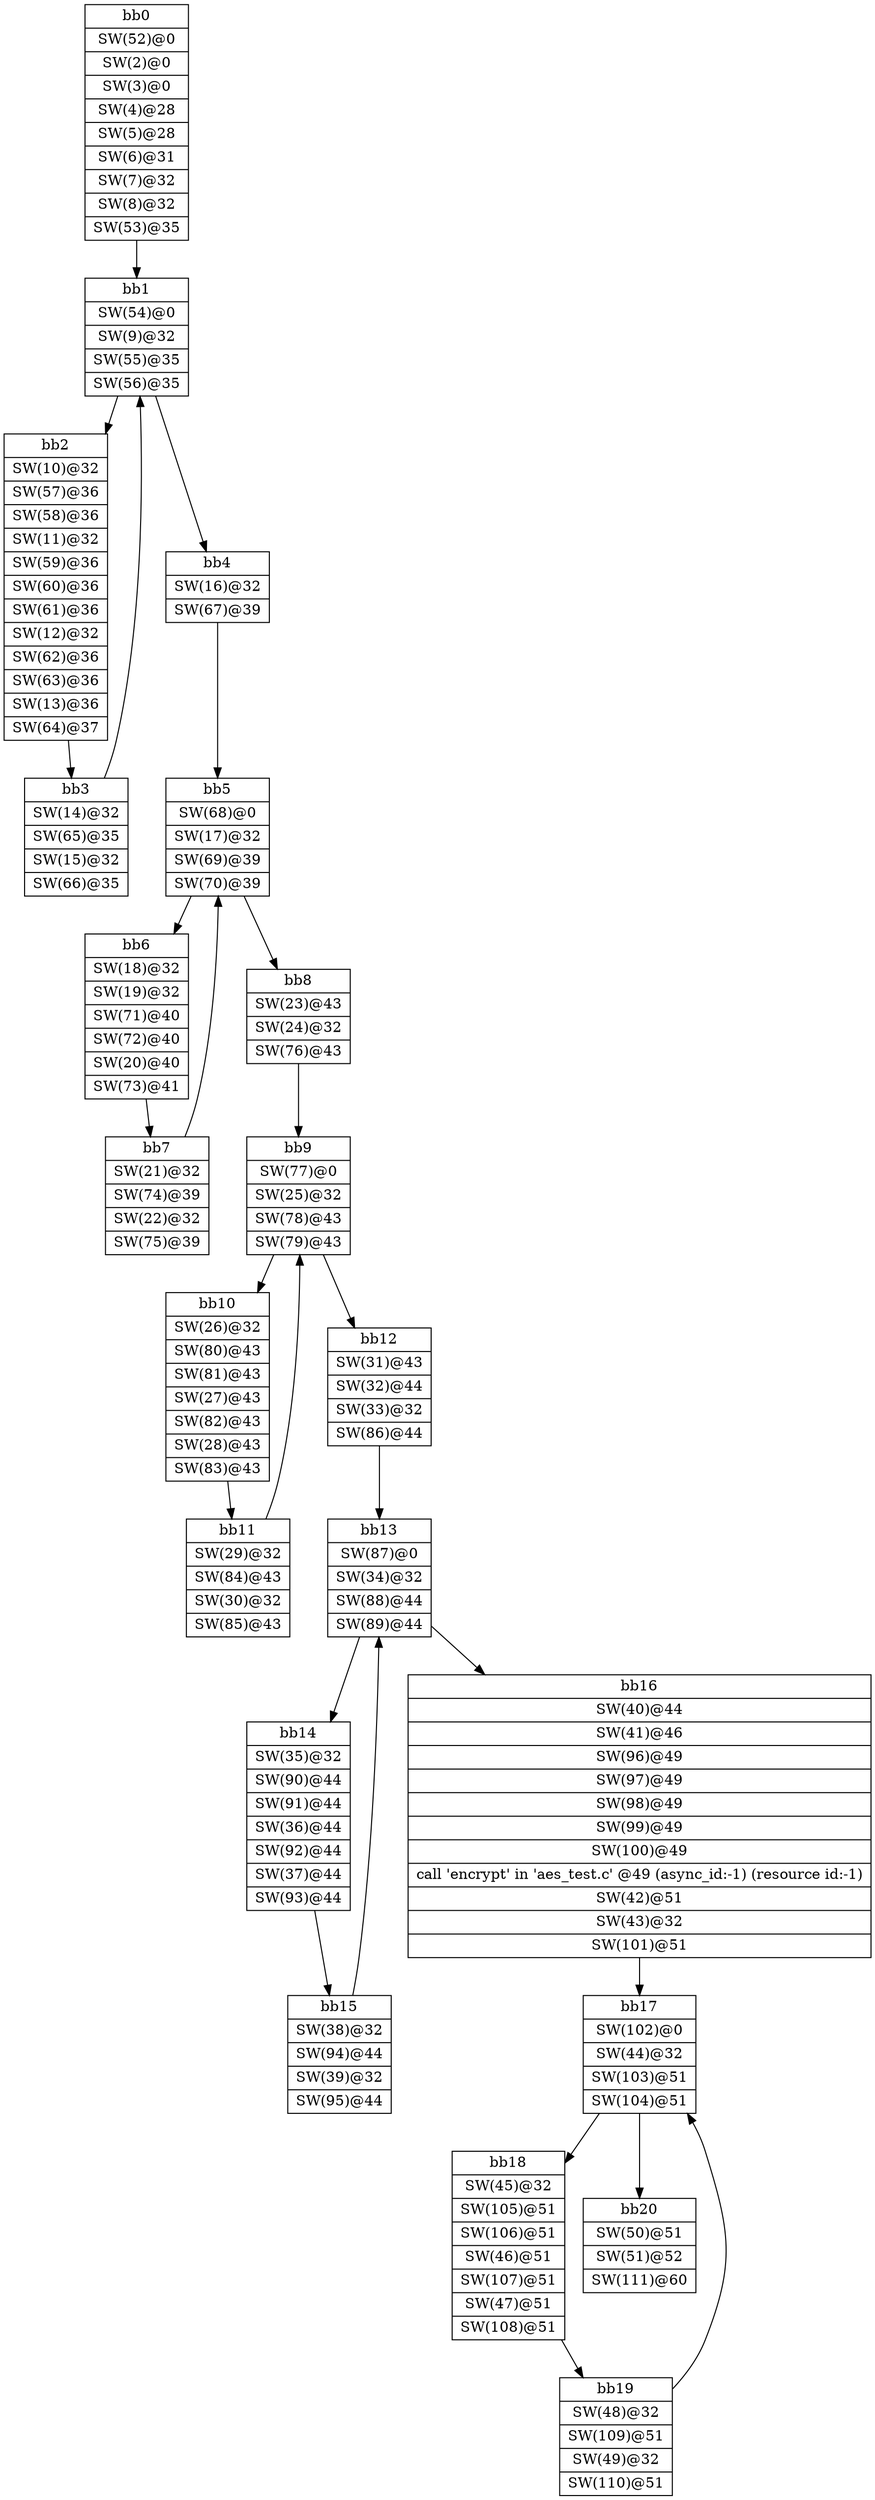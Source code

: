 digraph CDFG {
node [shape=record];
bb0 [shape=record, label = "{bb0|<x0x3da35a0>SW(52)@0\n|<x0x330f4d0>SW(2)@0\n|<x0x3311050>SW(3)@0\n|<x0x3d98360>SW(4)@28\n|<x0x3d985c0>SW(5)@28\n|<x0x3d9a800>SW(6)@31\n|<x0x3d987b0>SW(7)@32\n|<x0x3d98910>SW(8)@32\n|<x0x3da37b0>SW(53)@35\n}"];
bb1 [shape=record, label = "{bb1|<x0x3da3970>SW(54)@0\n|<x0x3d98a70>SW(9)@32\n|<x0x3da3ad0>SW(55)@35\n|<x0x3da3ca0>SW(56)@35\n}"];
bb2 [shape=record, label = "{bb2|<x0x3d999b0>SW(10)@32\n|<x0x3da0710>SW(57)@36\n|<x0x3da0860>SW(58)@36\n|<x0x3d99b10>SW(11)@32\n|<x0x3da0a20>SW(59)@36\n|<x0x3da0bf0>SW(60)@36\n|<x0x3da0dc0>SW(61)@36\n|<x0x3d99c70>SW(12)@32\n|<x0x3da0f80>SW(62)@36\n|<x0x3da1110>SW(63)@36\n|<x0x3d99e40>SW(13)@36\n|<x0x3da11d0>SW(64)@37\n}"];
bb3 [shape=record, label = "{bb3|<x0x3d9a170>SW(14)@32\n|<x0x3da1510>SW(65)@35\n|<x0x3d9d910>SW(15)@32\n|<x0x3da16d0>SW(66)@35\n}"];
bb4 [shape=record, label = "{bb4|<x0x3d9a320>SW(16)@32\n|<x0x3da1790>SW(67)@39\n}"];
bb5 [shape=record, label = "{bb5|<x0x3da1a10>SW(68)@0\n|<x0x3d9a4e0>SW(17)@32\n|<x0x3da2090>SW(69)@39\n|<x0x3da21e0>SW(70)@39\n}"];
bb6 [shape=record, label = "{bb6|<x0x3d9cf30>SW(18)@32\n|<x0x3d9d100>SW(19)@32\n|<x0x3da1d30>SW(71)@40\n|<x0x3da6120>SW(72)@40\n|<x0x3d9d2d0>SW(20)@40\n|<x0x3da6340>SW(73)@41\n}"];
bb7 [shape=record, label = "{bb7|<x0x3d9d5d0>SW(21)@32\n|<x0x3da6650>SW(74)@39\n|<x0x3d9d6f0>SW(22)@32\n|<x0x3da86f0>SW(75)@39\n}"];
bb8 [shape=record, label = "{bb8|<x0x3d9cb30>SW(23)@43\n|<x0x3d9a990>SW(24)@32\n|<x0x3da73c0>SW(76)@43\n}"];
bb9 [shape=record, label = "{bb9|<x0x3da6ca0>SW(77)@0\n|<x0x3d9db20>SW(25)@32\n|<x0x3da6e00>SW(78)@43\n|<x0x3da6fd0>SW(79)@43\n}"];
bb10 [shape=record, label = "{bb10|<x0x3d9dcf0>SW(26)@32\n|<x0x3da7750>SW(80)@43\n|<x0x3da7920>SW(81)@43\n|<x0x3d9aa30>SW(27)@43\n|<x0x3da7b40>SW(82)@43\n|<x0x3d9ad40>SW(28)@43\n|<x0x3da7d30>SW(83)@43\n}"];
bb11 [shape=record, label = "{bb11|<x0x3d9ade0>SW(29)@32\n|<x0x3da7df0>SW(84)@43\n|<x0x3d9ae80>SW(30)@32\n|<x0x3da7fb0>SW(85)@43\n}"];
bb12 [shape=record, label = "{bb12|<x0x3d9af20>SW(31)@43\n|<x0x3d9b150>SW(32)@44\n|<x0x3d9b320>SW(33)@32\n|<x0x3da4130>SW(86)@44\n}"];
bb13 [shape=record, label = "{bb13|<x0x3da5f50>SW(87)@0\n|<x0x3d9b400>SW(34)@32\n|<x0x3da41d0>SW(88)@44\n|<x0x3da4340>SW(89)@44\n}"];
bb14 [shape=record, label = "{bb14|<x0x3d9b4c0>SW(35)@32\n|<x0x3da4690>SW(90)@44\n|<x0x3da4820>SW(91)@44\n|<x0x3d9b580>SW(36)@44\n|<x0x3da49e0>SW(92)@44\n|<x0x3d9b620>SW(37)@44\n|<x0x3da4b60>SW(93)@44\n}"];
bb15 [shape=record, label = "{bb15|<x0x3d9b7f0>SW(38)@32\n|<x0x3da4e70>SW(94)@44\n|<x0x3d9b950>SW(39)@32\n|<x0x3da5070>SW(95)@44\n}"];
bb16 [shape=record, label = "{bb16|<x0x3d9bb20>SW(40)@44\n|<x0x3d9bca0>SW(41)@46\n|<x0x3da5b00>SW(96)@49\n|<x0x3da6800>SW(97)@49\n|<x0x3da8a50>SW(98)@49\n|<x0x3daa750>SW(99)@49\n|<x0x3daa8c0>SW(100)@49\n|<x0x330f3d0>call 'encrypt' in 'aes_test.c' @49 (async_id:-1) (resource id:-1)\n|<x0x3d9e2f0>SW(42)@51\n|<x0x3d9e450>SW(43)@32\n|<x0x3da8b80>SW(101)@51\n}"];
bb17 [shape=record, label = "{bb17|<x0x3da8e60>SW(102)@0\n|<x0x3d9e880>SW(44)@32\n|<x0x3da9060>SW(103)@51\n|<x0x3da91f0>SW(104)@51\n}"];
bb18 [shape=record, label = "{bb18|<x0x3d9e920>SW(45)@32\n|<x0x3da93a0>SW(105)@51\n|<x0x3da9550>SW(106)@51\n|<x0x3d9ea00>SW(46)@51\n|<x0x3da9770>SW(107)@51\n|<x0x3d9ec20>SW(47)@51\n|<x0x3da9960>SW(108)@51\n}"];
bb19 [shape=record, label = "{bb19|<x0x3d9ecc0>SW(48)@32\n|<x0x3da9ca0>SW(109)@51\n|<x0x3d9ee40>SW(49)@32\n|<x0x3da9d60>SW(110)@51\n}"];
bb20 [shape=record, label = "{bb20|<x0x3d9eff0>SW(50)@51\n|<x0x3d9f170>SW(51)@52\n|<x0x3daa0b0>SW(111)@60\n}"];
bb0 -> bb1
bb1 -> bb2
bb1 -> bb4
bb2 -> bb3
bb3 -> bb1
bb4 -> bb5
bb5 -> bb6
bb5 -> bb8
bb6 -> bb7
bb7 -> bb5
bb8 -> bb9
bb9 -> bb10
bb9 -> bb12
bb10 -> bb11
bb11 -> bb9
bb12 -> bb13
bb13 -> bb14
bb13 -> bb16
bb14 -> bb15
bb15 -> bb13
bb16 -> bb17
bb17 -> bb18
bb17 -> bb20
bb18 -> bb19
bb19 -> bb17
}
